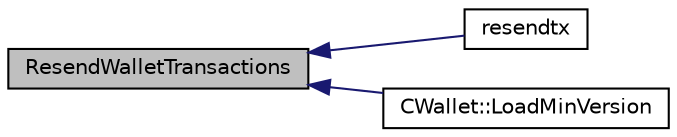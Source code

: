 digraph "ResendWalletTransactions"
{
  edge [fontname="Helvetica",fontsize="10",labelfontname="Helvetica",labelfontsize="10"];
  node [fontname="Helvetica",fontsize="10",shape=record];
  rankdir="LR";
  Node406 [label="ResendWalletTransactions",height=0.2,width=0.4,color="black", fillcolor="grey75", style="filled", fontcolor="black"];
  Node406 -> Node407 [dir="back",color="midnightblue",fontsize="10",style="solid",fontname="Helvetica"];
  Node407 [label="resendtx",height=0.2,width=0.4,color="black", fillcolor="white", style="filled",URL="$df/d1d/rpcwallet_8cpp.html#a8f5f5ea7520a9c1b4400a19df8572226"];
  Node406 -> Node408 [dir="back",color="midnightblue",fontsize="10",style="solid",fontname="Helvetica"];
  Node408 [label="CWallet::LoadMinVersion",height=0.2,width=0.4,color="black", fillcolor="white", style="filled",URL="$d2/de5/class_c_wallet.html#a88317da8dab80135b8db73e945e15b60"];
}

